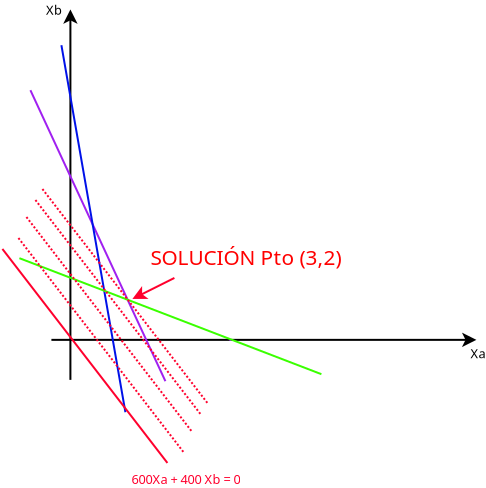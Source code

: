 <?xml version="1.0" encoding="UTF-8"?>
<dia:diagram xmlns:dia="http://www.lysator.liu.se/~alla/dia/">
  <dia:layer name="Fondo" visible="true">
    <dia:object type="Standard - Line" version="0" id="O0">
      <dia:attribute name="obj_pos">
        <dia:point val="1.019e-16,3.479"/>
      </dia:attribute>
      <dia:attribute name="obj_bb">
        <dia:rectangle val="-0.5,3.429;0.5,22.05"/>
      </dia:attribute>
      <dia:attribute name="conn_endpoints">
        <dia:point val="1.019e-16,3.479"/>
        <dia:point val="1.019e-16,22"/>
      </dia:attribute>
      <dia:attribute name="numcp">
        <dia:int val="1"/>
      </dia:attribute>
      <dia:attribute name="start_arrow">
        <dia:enum val="22"/>
      </dia:attribute>
      <dia:attribute name="start_arrow_length">
        <dia:real val="0.5"/>
      </dia:attribute>
      <dia:attribute name="start_arrow_width">
        <dia:real val="0.5"/>
      </dia:attribute>
    </dia:object>
    <dia:object type="Standard - Line" version="0" id="O1">
      <dia:attribute name="obj_pos">
        <dia:point val="-0.95,20"/>
      </dia:attribute>
      <dia:attribute name="obj_bb">
        <dia:rectangle val="-1,19.5;20.35,20.5"/>
      </dia:attribute>
      <dia:attribute name="conn_endpoints">
        <dia:point val="-0.95,20"/>
        <dia:point val="20.3,20"/>
      </dia:attribute>
      <dia:attribute name="numcp">
        <dia:int val="1"/>
      </dia:attribute>
      <dia:attribute name="end_arrow">
        <dia:enum val="22"/>
      </dia:attribute>
      <dia:attribute name="end_arrow_length">
        <dia:real val="0.5"/>
      </dia:attribute>
      <dia:attribute name="end_arrow_width">
        <dia:real val="0.5"/>
      </dia:attribute>
    </dia:object>
    <dia:object type="Standard - Line" version="0" id="O2">
      <dia:attribute name="obj_pos">
        <dia:point val="8,20"/>
      </dia:attribute>
      <dia:attribute name="obj_bb">
        <dia:rectangle val="7.95,19.95;8.05,20.1"/>
      </dia:attribute>
      <dia:attribute name="conn_endpoints">
        <dia:point val="8,20"/>
        <dia:point val="8,20.05"/>
      </dia:attribute>
      <dia:attribute name="numcp">
        <dia:int val="1"/>
      </dia:attribute>
      <dia:attribute name="line_color">
        <dia:color val="#a020f0"/>
      </dia:attribute>
    </dia:object>
    <dia:object type="Standard - Line" version="0" id="O3">
      <dia:attribute name="obj_pos">
        <dia:point val="-2,7.517"/>
      </dia:attribute>
      <dia:attribute name="obj_bb">
        <dia:rectangle val="-2.066,7.45;4.816,22.133"/>
      </dia:attribute>
      <dia:attribute name="conn_endpoints">
        <dia:point val="-2,7.517"/>
        <dia:point val="4.75,22.067"/>
      </dia:attribute>
      <dia:attribute name="numcp">
        <dia:int val="1"/>
      </dia:attribute>
      <dia:attribute name="line_color">
        <dia:color val="#a020f0"/>
      </dia:attribute>
    </dia:object>
    <dia:object type="Standard - Line" version="0" id="O4">
      <dia:attribute name="obj_pos">
        <dia:point val="-0.45,5.267"/>
      </dia:attribute>
      <dia:attribute name="obj_bb">
        <dia:rectangle val="-0.508,5.209;2.808,23.674"/>
      </dia:attribute>
      <dia:attribute name="conn_endpoints">
        <dia:point val="-0.45,5.267"/>
        <dia:point val="2.75,23.617"/>
      </dia:attribute>
      <dia:attribute name="numcp">
        <dia:int val="1"/>
      </dia:attribute>
      <dia:attribute name="line_color">
        <dia:color val="#0011e8"/>
      </dia:attribute>
    </dia:object>
    <dia:object type="Standard - Line" version="0" id="O5">
      <dia:attribute name="obj_pos">
        <dia:point val="-2.55,15.917"/>
      </dia:attribute>
      <dia:attribute name="obj_bb">
        <dia:rectangle val="-2.615,15.852;12.615,21.781"/>
      </dia:attribute>
      <dia:attribute name="conn_endpoints">
        <dia:point val="-2.55,15.917"/>
        <dia:point val="12.55,21.717"/>
      </dia:attribute>
      <dia:attribute name="numcp">
        <dia:int val="1"/>
      </dia:attribute>
      <dia:attribute name="line_color">
        <dia:color val="#3aff00"/>
      </dia:attribute>
    </dia:object>
    <dia:object type="Standard - Text" version="1" id="O6">
      <dia:attribute name="obj_pos">
        <dia:point val="20,20.917"/>
      </dia:attribute>
      <dia:attribute name="obj_bb">
        <dia:rectangle val="19.983,20.349;20.75,21.352"/>
      </dia:attribute>
      <dia:attribute name="text">
        <dia:composite type="text">
          <dia:attribute name="string">
            <dia:string>#Xa#</dia:string>
          </dia:attribute>
          <dia:attribute name="font">
            <dia:font family="sans" style="0" name="Helvetica"/>
          </dia:attribute>
          <dia:attribute name="height">
            <dia:real val="0.8"/>
          </dia:attribute>
          <dia:attribute name="pos">
            <dia:point val="20,20.917"/>
          </dia:attribute>
          <dia:attribute name="color">
            <dia:color val="#000000"/>
          </dia:attribute>
          <dia:attribute name="alignment">
            <dia:enum val="0"/>
          </dia:attribute>
        </dia:composite>
      </dia:attribute>
      <dia:attribute name="valign">
        <dia:enum val="3"/>
      </dia:attribute>
    </dia:object>
    <dia:object type="Standard - Text" version="1" id="O7">
      <dia:attribute name="obj_pos">
        <dia:point val="-1.225,3.742"/>
      </dia:attribute>
      <dia:attribute name="obj_bb">
        <dia:rectangle val="-1.225,3.174;-0.458,4.177"/>
      </dia:attribute>
      <dia:attribute name="text">
        <dia:composite type="text">
          <dia:attribute name="string">
            <dia:string>#Xb#</dia:string>
          </dia:attribute>
          <dia:attribute name="font">
            <dia:font family="sans" style="0" name="Helvetica"/>
          </dia:attribute>
          <dia:attribute name="height">
            <dia:real val="0.8"/>
          </dia:attribute>
          <dia:attribute name="pos">
            <dia:point val="-1.225,3.742"/>
          </dia:attribute>
          <dia:attribute name="color">
            <dia:color val="#000000"/>
          </dia:attribute>
          <dia:attribute name="alignment">
            <dia:enum val="0"/>
          </dia:attribute>
        </dia:composite>
      </dia:attribute>
      <dia:attribute name="valign">
        <dia:enum val="3"/>
      </dia:attribute>
    </dia:object>
    <dia:object type="Standard - Line" version="0" id="O8">
      <dia:attribute name="obj_pos">
        <dia:point val="4.85,26.154"/>
      </dia:attribute>
      <dia:attribute name="obj_bb">
        <dia:rectangle val="-3.47,15.384;4.92,26.224"/>
      </dia:attribute>
      <dia:attribute name="conn_endpoints">
        <dia:point val="4.85,26.154"/>
        <dia:point val="-3.4,15.454"/>
      </dia:attribute>
      <dia:attribute name="numcp">
        <dia:int val="1"/>
      </dia:attribute>
      <dia:attribute name="line_color">
        <dia:color val="#ff002d"/>
      </dia:attribute>
    </dia:object>
    <dia:object type="Standard - Line" version="0" id="O9">
      <dia:attribute name="obj_pos">
        <dia:point val="5.645,25.599"/>
      </dia:attribute>
      <dia:attribute name="obj_bb">
        <dia:rectangle val="-2.675,14.829;5.715,25.669"/>
      </dia:attribute>
      <dia:attribute name="conn_endpoints">
        <dia:point val="5.645,25.599"/>
        <dia:point val="-2.605,14.899"/>
      </dia:attribute>
      <dia:attribute name="numcp">
        <dia:int val="1"/>
      </dia:attribute>
      <dia:attribute name="line_color">
        <dia:color val="#ff002d"/>
      </dia:attribute>
      <dia:attribute name="line_style">
        <dia:enum val="4"/>
      </dia:attribute>
    </dia:object>
    <dia:object type="Standard - Line" version="0" id="O10">
      <dia:attribute name="obj_pos">
        <dia:point val="6.045,24.549"/>
      </dia:attribute>
      <dia:attribute name="obj_bb">
        <dia:rectangle val="-2.275,13.779;6.115,24.619"/>
      </dia:attribute>
      <dia:attribute name="conn_endpoints">
        <dia:point val="6.045,24.549"/>
        <dia:point val="-2.205,13.849"/>
      </dia:attribute>
      <dia:attribute name="numcp">
        <dia:int val="1"/>
      </dia:attribute>
      <dia:attribute name="line_color">
        <dia:color val="#ff002d"/>
      </dia:attribute>
      <dia:attribute name="line_style">
        <dia:enum val="4"/>
      </dia:attribute>
    </dia:object>
    <dia:object type="Standard - Line" version="0" id="O11">
      <dia:attribute name="obj_pos">
        <dia:point val="6.495,23.699"/>
      </dia:attribute>
      <dia:attribute name="obj_bb">
        <dia:rectangle val="-1.825,12.929;6.565,23.769"/>
      </dia:attribute>
      <dia:attribute name="conn_endpoints">
        <dia:point val="6.495,23.699"/>
        <dia:point val="-1.755,12.999"/>
      </dia:attribute>
      <dia:attribute name="numcp">
        <dia:int val="1"/>
      </dia:attribute>
      <dia:attribute name="line_color">
        <dia:color val="#ff002d"/>
      </dia:attribute>
      <dia:attribute name="line_style">
        <dia:enum val="4"/>
      </dia:attribute>
    </dia:object>
    <dia:object type="Standard - Line" version="0" id="O12">
      <dia:attribute name="obj_pos">
        <dia:point val="6.845,23.149"/>
      </dia:attribute>
      <dia:attribute name="obj_bb">
        <dia:rectangle val="-1.475,12.379;6.915,23.219"/>
      </dia:attribute>
      <dia:attribute name="conn_endpoints">
        <dia:point val="6.845,23.149"/>
        <dia:point val="-1.405,12.449"/>
      </dia:attribute>
      <dia:attribute name="numcp">
        <dia:int val="1"/>
      </dia:attribute>
      <dia:attribute name="line_color">
        <dia:color val="#ff002d"/>
      </dia:attribute>
      <dia:attribute name="line_style">
        <dia:enum val="4"/>
      </dia:attribute>
    </dia:object>
    <dia:object type="Standard - Text" version="1" id="O13">
      <dia:attribute name="obj_pos">
        <dia:point val="3.05,27.204"/>
      </dia:attribute>
      <dia:attribute name="obj_bb">
        <dia:rectangle val="3.05,26.637;9.367,27.639"/>
      </dia:attribute>
      <dia:attribute name="text">
        <dia:composite type="text">
          <dia:attribute name="string">
            <dia:string>#600Xa + 400 Xb = 0#</dia:string>
          </dia:attribute>
          <dia:attribute name="font">
            <dia:font family="sans" style="0" name="Helvetica"/>
          </dia:attribute>
          <dia:attribute name="height">
            <dia:real val="0.8"/>
          </dia:attribute>
          <dia:attribute name="pos">
            <dia:point val="3.05,27.204"/>
          </dia:attribute>
          <dia:attribute name="color">
            <dia:color val="#ff002d"/>
          </dia:attribute>
          <dia:attribute name="alignment">
            <dia:enum val="0"/>
          </dia:attribute>
        </dia:composite>
      </dia:attribute>
      <dia:attribute name="valign">
        <dia:enum val="3"/>
      </dia:attribute>
    </dia:object>
    <dia:object type="Standard - Line" version="0" id="O14">
      <dia:attribute name="obj_pos">
        <dia:point val="3.1,17.954"/>
      </dia:attribute>
      <dia:attribute name="obj_bb">
        <dia:rectangle val="2.832,16.837;5.267,18.424"/>
      </dia:attribute>
      <dia:attribute name="conn_endpoints">
        <dia:point val="3.1,17.954"/>
        <dia:point val="5.2,16.904"/>
      </dia:attribute>
      <dia:attribute name="numcp">
        <dia:int val="1"/>
      </dia:attribute>
      <dia:attribute name="line_color">
        <dia:color val="#ff002d"/>
      </dia:attribute>
      <dia:attribute name="start_arrow">
        <dia:enum val="22"/>
      </dia:attribute>
      <dia:attribute name="start_arrow_length">
        <dia:real val="0.5"/>
      </dia:attribute>
      <dia:attribute name="start_arrow_width">
        <dia:real val="0.5"/>
      </dia:attribute>
    </dia:object>
    <dia:object type="Standard - Text" version="1" id="O15">
      <dia:attribute name="obj_pos">
        <dia:point val="4,16.254"/>
      </dia:attribute>
      <dia:attribute name="obj_bb">
        <dia:rectangle val="4,15.325;13.332,16.962"/>
      </dia:attribute>
      <dia:attribute name="text">
        <dia:composite type="text">
          <dia:attribute name="string">
            <dia:string>#SOLUCIÓN Pto (3,2)#</dia:string>
          </dia:attribute>
          <dia:attribute name="font">
            <dia:font family="sans" style="0" name="Helvetica"/>
          </dia:attribute>
          <dia:attribute name="height">
            <dia:real val="1.3"/>
          </dia:attribute>
          <dia:attribute name="pos">
            <dia:point val="4,16.254"/>
          </dia:attribute>
          <dia:attribute name="color">
            <dia:color val="#ff0000"/>
          </dia:attribute>
          <dia:attribute name="alignment">
            <dia:enum val="0"/>
          </dia:attribute>
        </dia:composite>
      </dia:attribute>
      <dia:attribute name="valign">
        <dia:enum val="3"/>
      </dia:attribute>
    </dia:object>
  </dia:layer>
</dia:diagram>
